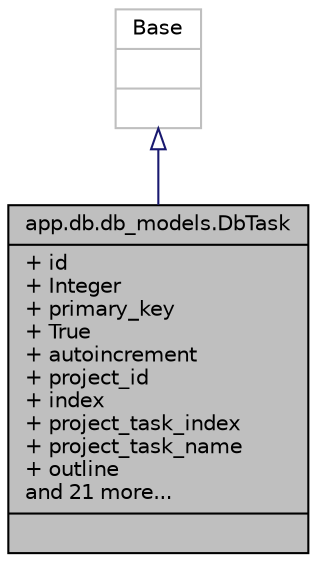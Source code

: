 digraph "app.db.db_models.DbTask"
{
 // LATEX_PDF_SIZE
  edge [fontname="Helvetica",fontsize="10",labelfontname="Helvetica",labelfontsize="10"];
  node [fontname="Helvetica",fontsize="10",shape=record];
  Node1 [label="{app.db.db_models.DbTask\n|+ id\l+ Integer\l+ primary_key\l+ True\l+ autoincrement\l+ project_id\l+ index\l+ project_task_index\l+ project_task_name\l+ outline\land 21 more...\l|}",height=0.2,width=0.4,color="black", fillcolor="grey75", style="filled", fontcolor="black",tooltip=" "];
  Node2 -> Node1 [dir="back",color="midnightblue",fontsize="10",style="solid",arrowtail="onormal",fontname="Helvetica"];
  Node2 [label="{Base\n||}",height=0.2,width=0.4,color="grey75", fillcolor="white", style="filled",tooltip=" "];
}
